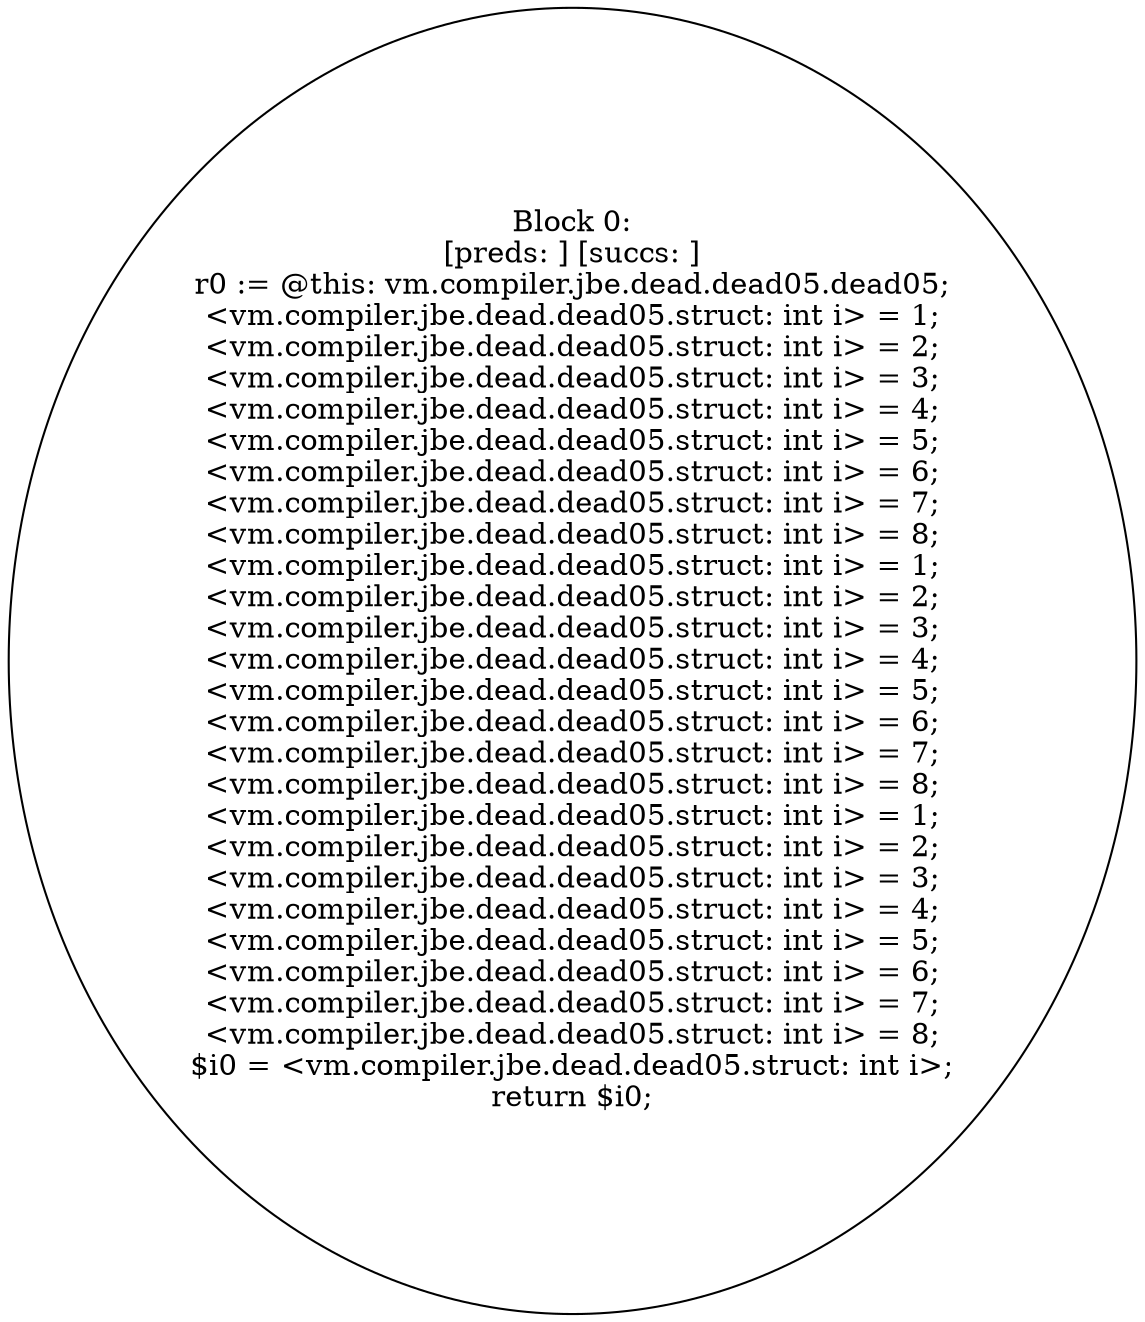 digraph "unitGraph" {
    "Block 0:
[preds: ] [succs: ]
r0 := @this: vm.compiler.jbe.dead.dead05.dead05;
<vm.compiler.jbe.dead.dead05.struct: int i> = 1;
<vm.compiler.jbe.dead.dead05.struct: int i> = 2;
<vm.compiler.jbe.dead.dead05.struct: int i> = 3;
<vm.compiler.jbe.dead.dead05.struct: int i> = 4;
<vm.compiler.jbe.dead.dead05.struct: int i> = 5;
<vm.compiler.jbe.dead.dead05.struct: int i> = 6;
<vm.compiler.jbe.dead.dead05.struct: int i> = 7;
<vm.compiler.jbe.dead.dead05.struct: int i> = 8;
<vm.compiler.jbe.dead.dead05.struct: int i> = 1;
<vm.compiler.jbe.dead.dead05.struct: int i> = 2;
<vm.compiler.jbe.dead.dead05.struct: int i> = 3;
<vm.compiler.jbe.dead.dead05.struct: int i> = 4;
<vm.compiler.jbe.dead.dead05.struct: int i> = 5;
<vm.compiler.jbe.dead.dead05.struct: int i> = 6;
<vm.compiler.jbe.dead.dead05.struct: int i> = 7;
<vm.compiler.jbe.dead.dead05.struct: int i> = 8;
<vm.compiler.jbe.dead.dead05.struct: int i> = 1;
<vm.compiler.jbe.dead.dead05.struct: int i> = 2;
<vm.compiler.jbe.dead.dead05.struct: int i> = 3;
<vm.compiler.jbe.dead.dead05.struct: int i> = 4;
<vm.compiler.jbe.dead.dead05.struct: int i> = 5;
<vm.compiler.jbe.dead.dead05.struct: int i> = 6;
<vm.compiler.jbe.dead.dead05.struct: int i> = 7;
<vm.compiler.jbe.dead.dead05.struct: int i> = 8;
$i0 = <vm.compiler.jbe.dead.dead05.struct: int i>;
return $i0;
"
}
